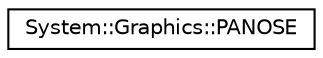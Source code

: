 digraph G
{
  edge [fontname="Helvetica",fontsize="10",labelfontname="Helvetica",labelfontsize="10"];
  node [fontname="Helvetica",fontsize="10",shape=record];
  rankdir="LR";
  Node1 [label="System::Graphics::PANOSE",height=0.2,width=0.4,color="black", fillcolor="white", style="filled",URL="$struct_system_1_1_graphics_1_1_p_a_n_o_s_e.html"];
}
